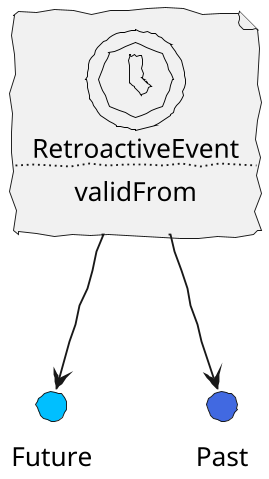 @startuml
!include <tupadr3/common>
!include <tupadr3/font-awesome-5/clock>

skinparam defaultFontName Purisa
skinparam handwritten true
skinparam backgroundcolor transparent
skinparam defaultTextAlignment center



scale 1200*480

file RetroactiveEvent [
    <size:80><&clock></size>
    RetroactiveEvent
    ....
validFrom
]

circle Future #DeepSkyBlue
circle Past #RoyalBlue

RetroactiveEvent --> Future
RetroactiveEvent --> Past

@enduml